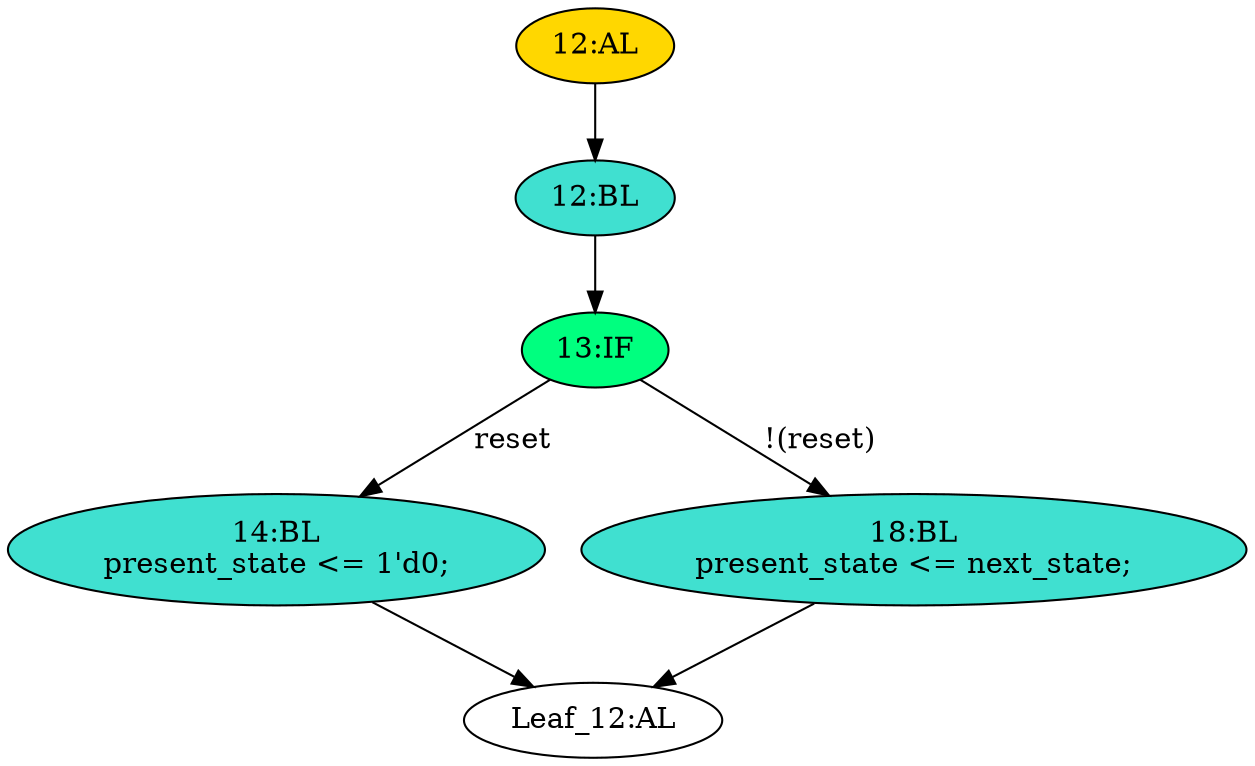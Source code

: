 strict digraph "" {
	node [label="\N"];
	"14:BL"	[ast="<pyverilog.vparser.ast.Block object at 0x7f36c3b45210>",
		fillcolor=turquoise,
		label="14:BL
present_state <= 1'd0;",
		statements="[<pyverilog.vparser.ast.NonblockingSubstitution object at 0x7f36c3b45050>]",
		style=filled,
		typ=Block];
	"Leaf_12:AL"	[def_var="['present_state']",
		label="Leaf_12:AL"];
	"14:BL" -> "Leaf_12:AL"	[cond="[]",
		lineno=None];
	"18:BL"	[ast="<pyverilog.vparser.ast.Block object at 0x7f36c3b453d0>",
		fillcolor=turquoise,
		label="18:BL
present_state <= next_state;",
		statements="[<pyverilog.vparser.ast.NonblockingSubstitution object at 0x7f36c3b45250>]",
		style=filled,
		typ=Block];
	"18:BL" -> "Leaf_12:AL"	[cond="[]",
		lineno=None];
	"12:BL"	[ast="<pyverilog.vparser.ast.Block object at 0x7f36c3b45410>",
		fillcolor=turquoise,
		label="12:BL",
		statements="[]",
		style=filled,
		typ=Block];
	"13:IF"	[ast="<pyverilog.vparser.ast.IfStatement object at 0x7f36c3b45450>",
		fillcolor=springgreen,
		label="13:IF",
		statements="[]",
		style=filled,
		typ=IfStatement];
	"12:BL" -> "13:IF"	[cond="[]",
		lineno=None];
	"13:IF" -> "14:BL"	[cond="['reset']",
		label=reset,
		lineno=13];
	"13:IF" -> "18:BL"	[cond="['reset']",
		label="!(reset)",
		lineno=13];
	"12:AL"	[ast="<pyverilog.vparser.ast.Always object at 0x7f36c3b45590>",
		clk_sens=True,
		fillcolor=gold,
		label="12:AL",
		sens="['clk']",
		statements="[]",
		style=filled,
		typ=Always,
		use_var="['reset', 'next_state']"];
	"12:AL" -> "12:BL"	[cond="[]",
		lineno=None];
}
